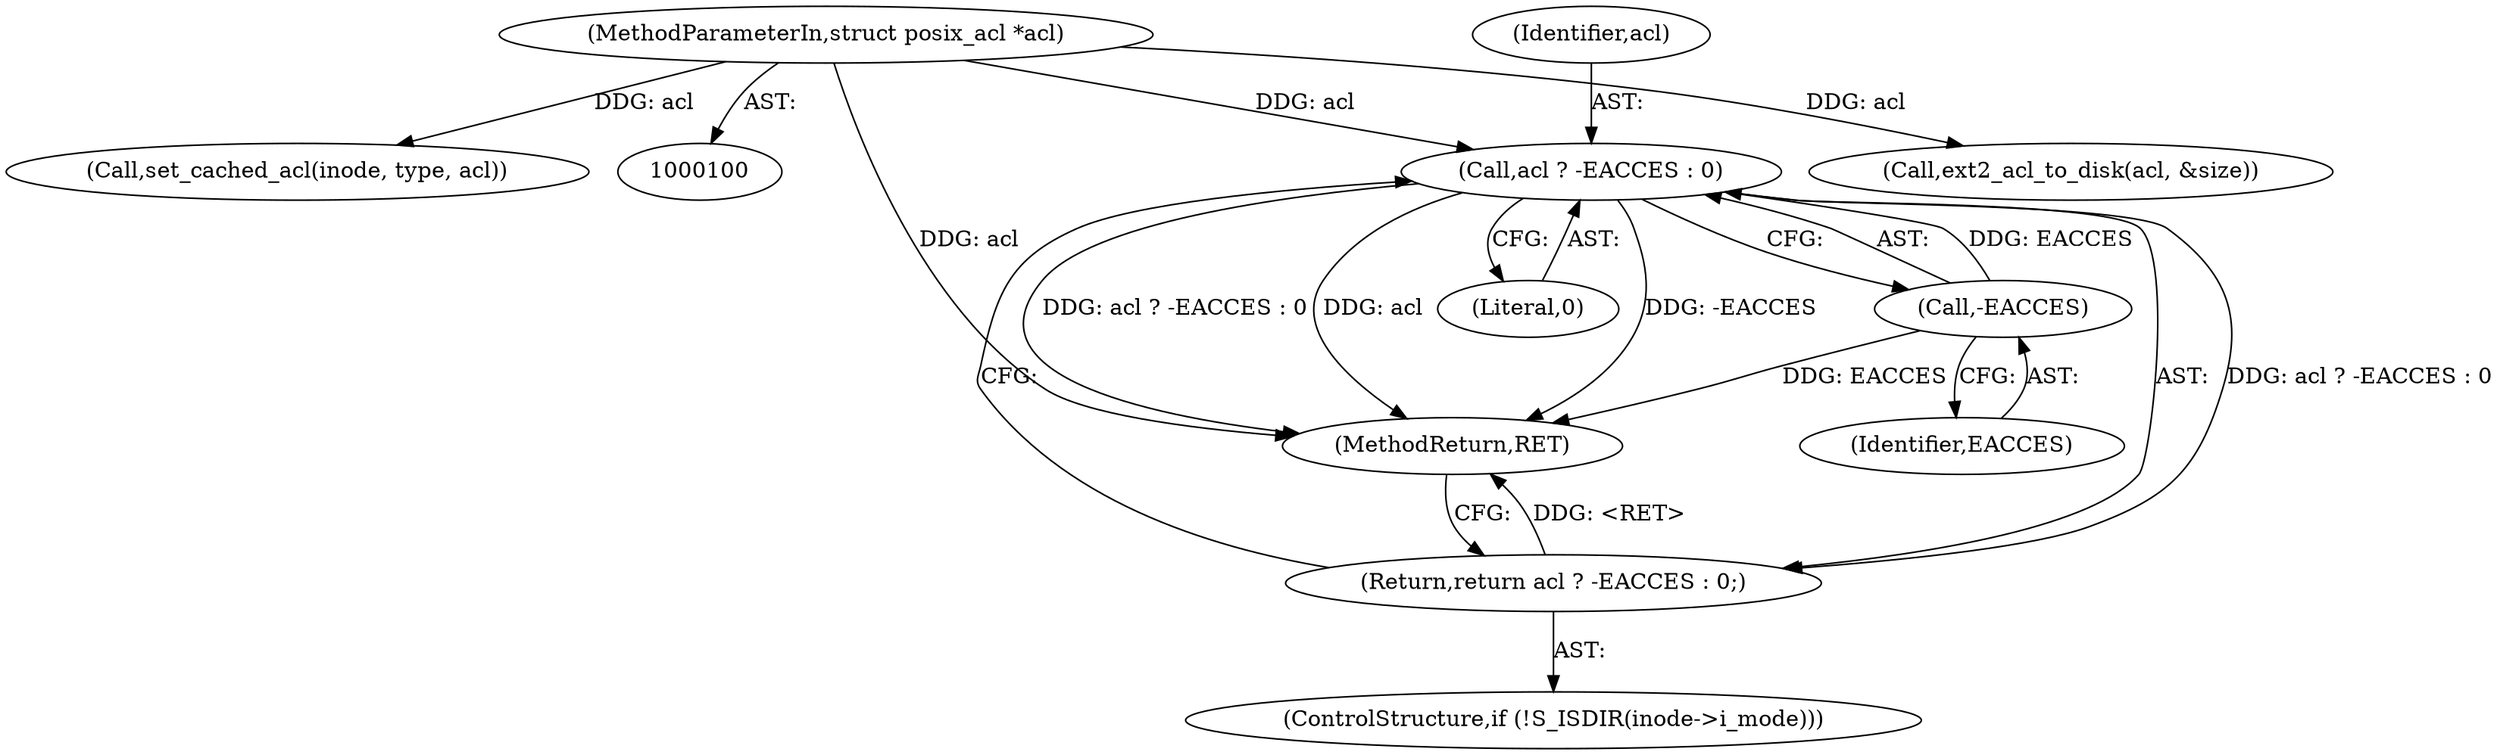 digraph "0_linux_073931017b49d9458aa351605b43a7e34598caef_2@pointer" {
"1000158" [label="(Call,acl ? -EACCES : 0)"];
"1000102" [label="(MethodParameterIn,struct posix_acl *acl)"];
"1000160" [label="(Call,-EACCES)"];
"1000157" [label="(Return,return acl ? -EACCES : 0;)"];
"1000102" [label="(MethodParameterIn,struct posix_acl *acl)"];
"1000205" [label="(MethodReturn,RET)"];
"1000173" [label="(Call,ext2_acl_to_disk(acl, &size))"];
"1000161" [label="(Identifier,EACCES)"];
"1000151" [label="(ControlStructure,if (!S_ISDIR(inode->i_mode)))"];
"1000159" [label="(Identifier,acl)"];
"1000160" [label="(Call,-EACCES)"];
"1000162" [label="(Literal,0)"];
"1000199" [label="(Call,set_cached_acl(inode, type, acl))"];
"1000158" [label="(Call,acl ? -EACCES : 0)"];
"1000157" [label="(Return,return acl ? -EACCES : 0;)"];
"1000158" -> "1000157"  [label="AST: "];
"1000158" -> "1000160"  [label="CFG: "];
"1000158" -> "1000162"  [label="CFG: "];
"1000159" -> "1000158"  [label="AST: "];
"1000160" -> "1000158"  [label="AST: "];
"1000162" -> "1000158"  [label="AST: "];
"1000157" -> "1000158"  [label="CFG: "];
"1000158" -> "1000205"  [label="DDG: acl"];
"1000158" -> "1000205"  [label="DDG: -EACCES"];
"1000158" -> "1000205"  [label="DDG: acl ? -EACCES : 0"];
"1000158" -> "1000157"  [label="DDG: acl ? -EACCES : 0"];
"1000102" -> "1000158"  [label="DDG: acl"];
"1000160" -> "1000158"  [label="DDG: EACCES"];
"1000102" -> "1000100"  [label="AST: "];
"1000102" -> "1000205"  [label="DDG: acl"];
"1000102" -> "1000173"  [label="DDG: acl"];
"1000102" -> "1000199"  [label="DDG: acl"];
"1000160" -> "1000161"  [label="CFG: "];
"1000161" -> "1000160"  [label="AST: "];
"1000160" -> "1000205"  [label="DDG: EACCES"];
"1000157" -> "1000151"  [label="AST: "];
"1000205" -> "1000157"  [label="CFG: "];
"1000157" -> "1000205"  [label="DDG: <RET>"];
}
